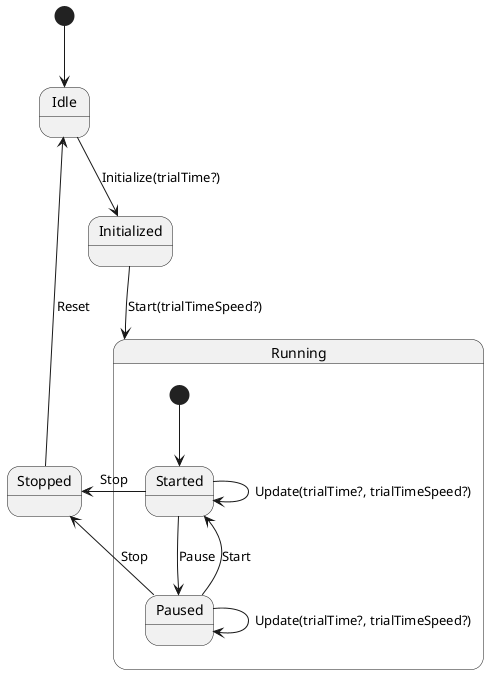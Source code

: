 @startuml
[*] --> Idle
Idle -down-> Initialized : Initialize(trialTime?)
Initialized -down-> Running : Start(trialTimeSpeed?)

state Running {
    [*] --> Started
    Started --> Paused : Pause
    Paused --> Started : Start
    Started --> Started : Update(trialTime?, trialTimeSpeed?)
    Paused --> Paused : Update(trialTime?, trialTimeSpeed?)

}

Started -left-> Stopped : Stop 
Paused -left-> Stopped : Stop
Stopped -up-> Idle : Reset
@enduml